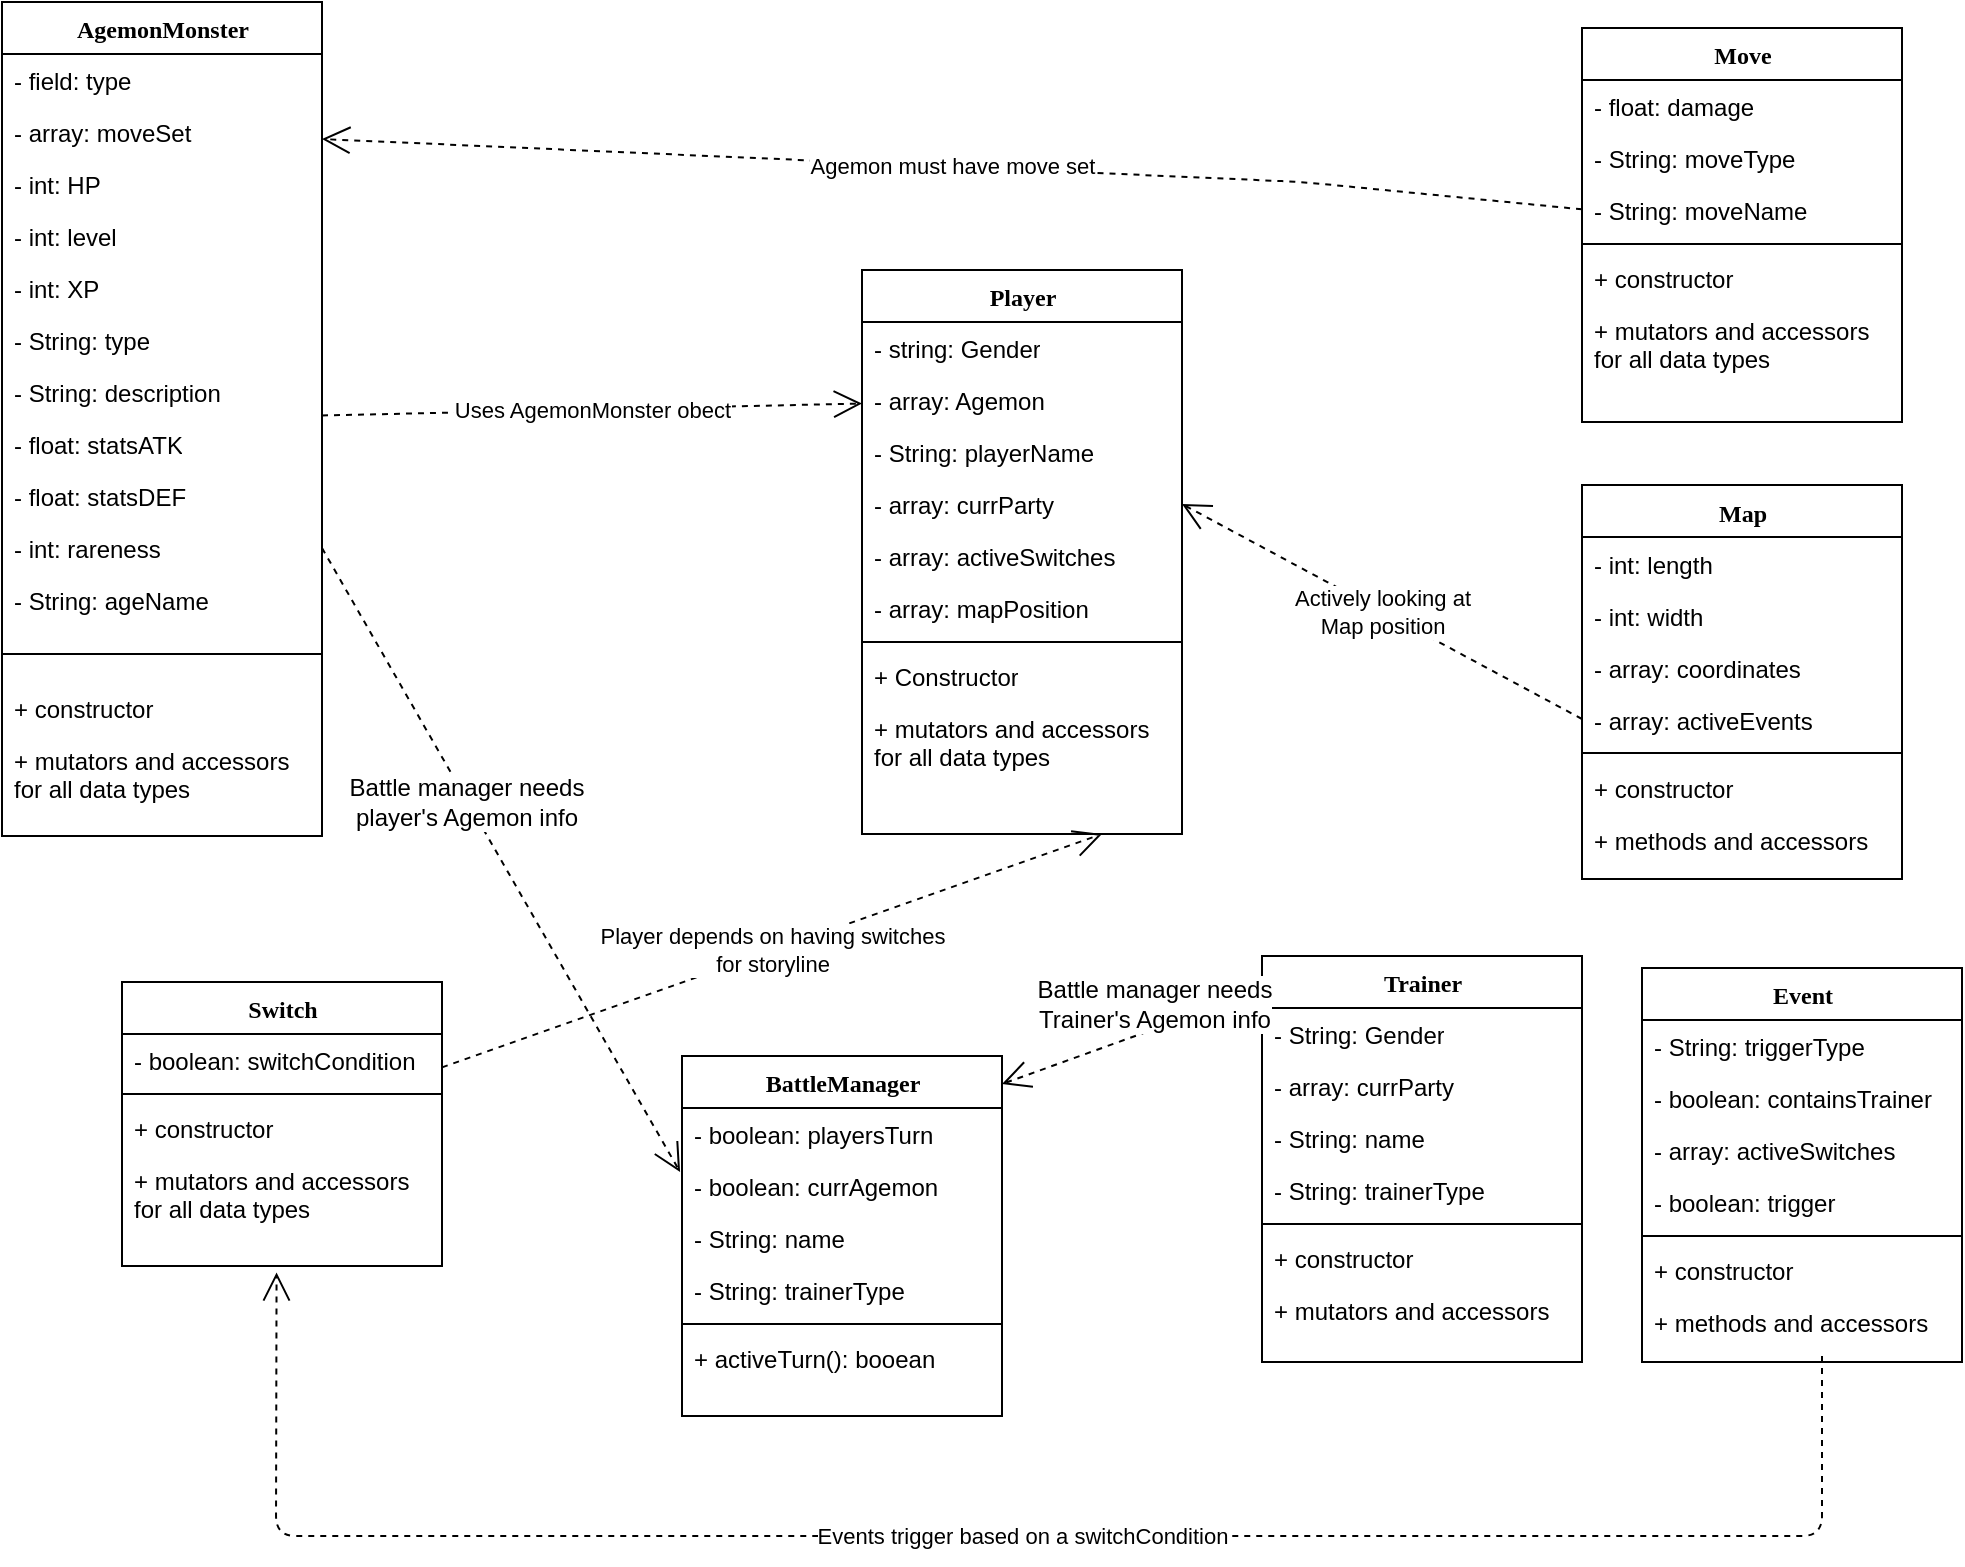 <mxfile version="10.6.1" type="device"><diagram name="Page-1" id="9f46799a-70d6-7492-0946-bef42562c5a5"><mxGraphModel dx="1640" dy="841" grid="1" gridSize="10" guides="1" tooltips="1" connect="1" arrows="1" fold="1" page="1" pageScale="1" pageWidth="1100" pageHeight="850" background="#ffffff" math="0" shadow="0"><root><mxCell id="0"/><mxCell id="1" parent="0"/><mxCell id="78961159f06e98e8-17" value="Player" style="swimlane;html=1;fontStyle=1;align=center;verticalAlign=top;childLayout=stackLayout;horizontal=1;startSize=26;horizontalStack=0;resizeParent=1;resizeLast=0;collapsible=1;marginBottom=0;swimlaneFillColor=#ffffff;rounded=0;shadow=0;comic=0;labelBackgroundColor=none;strokeColor=#000000;strokeWidth=1;fillColor=none;fontFamily=Verdana;fontSize=12;fontColor=#000000;" parent="1" vertex="1"><mxGeometry x="480" y="187" width="160" height="282" as="geometry"/></mxCell><mxCell id="78961159f06e98e8-21" value="- string: Gender" style="text;html=1;strokeColor=none;fillColor=none;align=left;verticalAlign=top;spacingLeft=4;spacingRight=4;whiteSpace=wrap;overflow=hidden;rotatable=0;points=[[0,0.5],[1,0.5]];portConstraint=eastwest;" parent="78961159f06e98e8-17" vertex="1"><mxGeometry y="26" width="160" height="26" as="geometry"/></mxCell><mxCell id="78961159f06e98e8-23" value="- array: Agemon" style="text;html=1;strokeColor=none;fillColor=none;align=left;verticalAlign=top;spacingLeft=4;spacingRight=4;whiteSpace=wrap;overflow=hidden;rotatable=0;points=[[0,0.5],[1,0.5]];portConstraint=eastwest;" parent="78961159f06e98e8-17" vertex="1"><mxGeometry y="52" width="160" height="26" as="geometry"/></mxCell><mxCell id="78961159f06e98e8-25" value="- String: playerName" style="text;html=1;strokeColor=none;fillColor=none;align=left;verticalAlign=top;spacingLeft=4;spacingRight=4;whiteSpace=wrap;overflow=hidden;rotatable=0;points=[[0,0.5],[1,0.5]];portConstraint=eastwest;" parent="78961159f06e98e8-17" vertex="1"><mxGeometry y="78" width="160" height="26" as="geometry"/></mxCell><mxCell id="78961159f06e98e8-26" value="- array: currParty" style="text;html=1;strokeColor=none;fillColor=none;align=left;verticalAlign=top;spacingLeft=4;spacingRight=4;whiteSpace=wrap;overflow=hidden;rotatable=0;points=[[0,0.5],[1,0.5]];portConstraint=eastwest;" parent="78961159f06e98e8-17" vertex="1"><mxGeometry y="104" width="160" height="26" as="geometry"/></mxCell><mxCell id="78961159f06e98e8-24" value="- array: activeSwitches" style="text;html=1;strokeColor=none;fillColor=none;align=left;verticalAlign=top;spacingLeft=4;spacingRight=4;whiteSpace=wrap;overflow=hidden;rotatable=0;points=[[0,0.5],[1,0.5]];portConstraint=eastwest;" parent="78961159f06e98e8-17" vertex="1"><mxGeometry y="130" width="160" height="26" as="geometry"/></mxCell><mxCell id="37anoXIaGExkHQI6Gx-t-56" value="- array: mapPosition" style="text;html=1;strokeColor=none;fillColor=none;align=left;verticalAlign=top;spacingLeft=4;spacingRight=4;whiteSpace=wrap;overflow=hidden;rotatable=0;points=[[0,0.5],[1,0.5]];portConstraint=eastwest;" vertex="1" parent="78961159f06e98e8-17"><mxGeometry y="156" width="160" height="26" as="geometry"/></mxCell><mxCell id="78961159f06e98e8-19" value="" style="line;html=1;strokeWidth=1;fillColor=none;align=left;verticalAlign=middle;spacingTop=-1;spacingLeft=3;spacingRight=3;rotatable=0;labelPosition=right;points=[];portConstraint=eastwest;" parent="78961159f06e98e8-17" vertex="1"><mxGeometry y="182" width="160" height="8" as="geometry"/></mxCell><mxCell id="78961159f06e98e8-20" value="+ Constructor" style="text;html=1;strokeColor=none;fillColor=none;align=left;verticalAlign=top;spacingLeft=4;spacingRight=4;whiteSpace=wrap;overflow=hidden;rotatable=0;points=[[0,0.5],[1,0.5]];portConstraint=eastwest;" parent="78961159f06e98e8-17" vertex="1"><mxGeometry y="190" width="160" height="26" as="geometry"/></mxCell><mxCell id="78961159f06e98e8-27" value="+ mutators and accessors for all data types&lt;br&gt;" style="text;html=1;strokeColor=none;fillColor=none;align=left;verticalAlign=top;spacingLeft=4;spacingRight=4;whiteSpace=wrap;overflow=hidden;rotatable=0;points=[[0,0.5],[1,0.5]];portConstraint=eastwest;" parent="78961159f06e98e8-17" vertex="1"><mxGeometry y="216" width="160" height="40" as="geometry"/></mxCell><mxCell id="78961159f06e98e8-43" value="Event" style="swimlane;html=1;fontStyle=1;align=center;verticalAlign=top;childLayout=stackLayout;horizontal=1;startSize=26;horizontalStack=0;resizeParent=1;resizeLast=0;collapsible=1;marginBottom=0;swimlaneFillColor=#ffffff;rounded=0;shadow=0;comic=0;labelBackgroundColor=none;strokeColor=#000000;strokeWidth=1;fillColor=none;fontFamily=Verdana;fontSize=12;fontColor=#000000;" parent="1" vertex="1"><mxGeometry x="870" y="536" width="160" height="197" as="geometry"/></mxCell><mxCell id="78961159f06e98e8-44" value="- String: triggerType" style="text;html=1;strokeColor=none;fillColor=none;align=left;verticalAlign=top;spacingLeft=4;spacingRight=4;whiteSpace=wrap;overflow=hidden;rotatable=0;points=[[0,0.5],[1,0.5]];portConstraint=eastwest;" parent="78961159f06e98e8-43" vertex="1"><mxGeometry y="26" width="160" height="26" as="geometry"/></mxCell><mxCell id="78961159f06e98e8-45" value="- boolean: containsTrainer" style="text;html=1;strokeColor=none;fillColor=none;align=left;verticalAlign=top;spacingLeft=4;spacingRight=4;whiteSpace=wrap;overflow=hidden;rotatable=0;points=[[0,0.5],[1,0.5]];portConstraint=eastwest;" parent="78961159f06e98e8-43" vertex="1"><mxGeometry y="52" width="160" height="26" as="geometry"/></mxCell><mxCell id="78961159f06e98e8-49" value="- array: activeSwitches" style="text;html=1;strokeColor=none;fillColor=none;align=left;verticalAlign=top;spacingLeft=4;spacingRight=4;whiteSpace=wrap;overflow=hidden;rotatable=0;points=[[0,0.5],[1,0.5]];portConstraint=eastwest;" parent="78961159f06e98e8-43" vertex="1"><mxGeometry y="78" width="160" height="26" as="geometry"/></mxCell><mxCell id="78961159f06e98e8-50" value="- boolean: trigger&amp;nbsp;" style="text;html=1;strokeColor=none;fillColor=none;align=left;verticalAlign=top;spacingLeft=4;spacingRight=4;whiteSpace=wrap;overflow=hidden;rotatable=0;points=[[0,0.5],[1,0.5]];portConstraint=eastwest;" parent="78961159f06e98e8-43" vertex="1"><mxGeometry y="104" width="160" height="26" as="geometry"/></mxCell><mxCell id="78961159f06e98e8-51" value="" style="line;html=1;strokeWidth=1;fillColor=none;align=left;verticalAlign=middle;spacingTop=-1;spacingLeft=3;spacingRight=3;rotatable=0;labelPosition=right;points=[];portConstraint=eastwest;" parent="78961159f06e98e8-43" vertex="1"><mxGeometry y="130" width="160" height="8" as="geometry"/></mxCell><mxCell id="78961159f06e98e8-52" value="+ constructor" style="text;html=1;strokeColor=none;fillColor=none;align=left;verticalAlign=top;spacingLeft=4;spacingRight=4;whiteSpace=wrap;overflow=hidden;rotatable=0;points=[[0,0.5],[1,0.5]];portConstraint=eastwest;" parent="78961159f06e98e8-43" vertex="1"><mxGeometry y="138" width="160" height="26" as="geometry"/></mxCell><mxCell id="78961159f06e98e8-53" value="+ methods and accessors" style="text;html=1;strokeColor=none;fillColor=none;align=left;verticalAlign=top;spacingLeft=4;spacingRight=4;whiteSpace=wrap;overflow=hidden;rotatable=0;points=[[0,0.5],[1,0.5]];portConstraint=eastwest;" parent="78961159f06e98e8-43" vertex="1"><mxGeometry y="164" width="160" height="26" as="geometry"/></mxCell><mxCell id="37anoXIaGExkHQI6Gx-t-1" value="AgemonMonster" style="swimlane;html=1;fontStyle=1;align=center;verticalAlign=top;childLayout=stackLayout;horizontal=1;startSize=26;horizontalStack=0;resizeParent=1;resizeLast=0;collapsible=1;marginBottom=0;swimlaneFillColor=#ffffff;rounded=0;shadow=0;comic=0;labelBackgroundColor=none;strokeColor=#000000;strokeWidth=1;fillColor=none;fontFamily=Verdana;fontSize=12;fontColor=#000000;" vertex="1" parent="1"><mxGeometry x="50" y="53" width="160" height="417" as="geometry"/></mxCell><mxCell id="37anoXIaGExkHQI6Gx-t-4" value="-&amp;nbsp;field: type" style="text;html=1;strokeColor=none;fillColor=none;align=left;verticalAlign=top;spacingLeft=4;spacingRight=4;whiteSpace=wrap;overflow=hidden;rotatable=0;points=[[0,0.5],[1,0.5]];portConstraint=eastwest;" vertex="1" parent="37anoXIaGExkHQI6Gx-t-1"><mxGeometry y="26" width="160" height="26" as="geometry"/></mxCell><mxCell id="37anoXIaGExkHQI6Gx-t-2" value="- array: moveSet" style="text;html=1;strokeColor=none;fillColor=none;align=left;verticalAlign=top;spacingLeft=4;spacingRight=4;whiteSpace=wrap;overflow=hidden;rotatable=0;points=[[0,0.5],[1,0.5]];portConstraint=eastwest;" vertex="1" parent="37anoXIaGExkHQI6Gx-t-1"><mxGeometry y="52" width="160" height="26" as="geometry"/></mxCell><mxCell id="37anoXIaGExkHQI6Gx-t-3" value="- int: HP&lt;br&gt;" style="text;html=1;strokeColor=none;fillColor=none;align=left;verticalAlign=top;spacingLeft=4;spacingRight=4;whiteSpace=wrap;overflow=hidden;rotatable=0;points=[[0,0.5],[1,0.5]];portConstraint=eastwest;" vertex="1" parent="37anoXIaGExkHQI6Gx-t-1"><mxGeometry y="78" width="160" height="26" as="geometry"/></mxCell><mxCell id="37anoXIaGExkHQI6Gx-t-5" value="- int: level" style="text;html=1;strokeColor=none;fillColor=none;align=left;verticalAlign=top;spacingLeft=4;spacingRight=4;whiteSpace=wrap;overflow=hidden;rotatable=0;points=[[0,0.5],[1,0.5]];portConstraint=eastwest;" vertex="1" parent="37anoXIaGExkHQI6Gx-t-1"><mxGeometry y="104" width="160" height="26" as="geometry"/></mxCell><mxCell id="37anoXIaGExkHQI6Gx-t-20" value="- int: XP" style="text;html=1;strokeColor=none;fillColor=none;align=left;verticalAlign=top;spacingLeft=4;spacingRight=4;whiteSpace=wrap;overflow=hidden;rotatable=0;points=[[0,0.5],[1,0.5]];portConstraint=eastwest;" vertex="1" parent="37anoXIaGExkHQI6Gx-t-1"><mxGeometry y="130" width="160" height="26" as="geometry"/></mxCell><mxCell id="37anoXIaGExkHQI6Gx-t-21" value="- String: type&lt;br&gt;" style="text;html=1;strokeColor=none;fillColor=none;align=left;verticalAlign=top;spacingLeft=4;spacingRight=4;whiteSpace=wrap;overflow=hidden;rotatable=0;points=[[0,0.5],[1,0.5]];portConstraint=eastwest;" vertex="1" parent="37anoXIaGExkHQI6Gx-t-1"><mxGeometry y="156" width="160" height="26" as="geometry"/></mxCell><mxCell id="37anoXIaGExkHQI6Gx-t-22" value="- String: description" style="text;html=1;strokeColor=none;fillColor=none;align=left;verticalAlign=top;spacingLeft=4;spacingRight=4;whiteSpace=wrap;overflow=hidden;rotatable=0;points=[[0,0.5],[1,0.5]];portConstraint=eastwest;" vertex="1" parent="37anoXIaGExkHQI6Gx-t-1"><mxGeometry y="182" width="160" height="26" as="geometry"/></mxCell><mxCell id="37anoXIaGExkHQI6Gx-t-23" value="- float: statsATK" style="text;html=1;strokeColor=none;fillColor=none;align=left;verticalAlign=top;spacingLeft=4;spacingRight=4;whiteSpace=wrap;overflow=hidden;rotatable=0;points=[[0,0.5],[1,0.5]];portConstraint=eastwest;" vertex="1" parent="37anoXIaGExkHQI6Gx-t-1"><mxGeometry y="208" width="160" height="26" as="geometry"/></mxCell><mxCell id="37anoXIaGExkHQI6Gx-t-24" value="- float: statsDEF" style="text;html=1;strokeColor=none;fillColor=none;align=left;verticalAlign=top;spacingLeft=4;spacingRight=4;whiteSpace=wrap;overflow=hidden;rotatable=0;points=[[0,0.5],[1,0.5]];portConstraint=eastwest;" vertex="1" parent="37anoXIaGExkHQI6Gx-t-1"><mxGeometry y="234" width="160" height="26" as="geometry"/></mxCell><mxCell id="37anoXIaGExkHQI6Gx-t-25" value="- int: rareness" style="text;html=1;strokeColor=none;fillColor=none;align=left;verticalAlign=top;spacingLeft=4;spacingRight=4;whiteSpace=wrap;overflow=hidden;rotatable=0;points=[[0,0.5],[1,0.5]];portConstraint=eastwest;" vertex="1" parent="37anoXIaGExkHQI6Gx-t-1"><mxGeometry y="260" width="160" height="26" as="geometry"/></mxCell><mxCell id="37anoXIaGExkHQI6Gx-t-26" value="- String: ageName" style="text;html=1;strokeColor=none;fillColor=none;align=left;verticalAlign=top;spacingLeft=4;spacingRight=4;whiteSpace=wrap;overflow=hidden;rotatable=0;points=[[0,0.5],[1,0.5]];portConstraint=eastwest;" vertex="1" parent="37anoXIaGExkHQI6Gx-t-1"><mxGeometry y="286" width="160" height="26" as="geometry"/></mxCell><mxCell id="37anoXIaGExkHQI6Gx-t-6" value="" style="line;html=1;strokeWidth=1;fillColor=none;align=left;verticalAlign=middle;spacingTop=-1;spacingLeft=3;spacingRight=3;rotatable=0;labelPosition=right;points=[];portConstraint=eastwest;" vertex="1" parent="37anoXIaGExkHQI6Gx-t-1"><mxGeometry y="312" width="160" height="28" as="geometry"/></mxCell><mxCell id="37anoXIaGExkHQI6Gx-t-8" value="+ constructor" style="text;html=1;strokeColor=none;fillColor=none;align=left;verticalAlign=top;spacingLeft=4;spacingRight=4;whiteSpace=wrap;overflow=hidden;rotatable=0;points=[[0,0.5],[1,0.5]];portConstraint=eastwest;" vertex="1" parent="37anoXIaGExkHQI6Gx-t-1"><mxGeometry y="340" width="160" height="26" as="geometry"/></mxCell><mxCell id="37anoXIaGExkHQI6Gx-t-7" value="+ mutators and accessors for all data types&lt;br&gt;&lt;br&gt;" style="text;html=1;strokeColor=none;fillColor=none;align=left;verticalAlign=top;spacingLeft=4;spacingRight=4;whiteSpace=wrap;overflow=hidden;rotatable=0;points=[[0,0.5],[1,0.5]];portConstraint=eastwest;" vertex="1" parent="37anoXIaGExkHQI6Gx-t-1"><mxGeometry y="366" width="160" height="38" as="geometry"/></mxCell><mxCell id="37anoXIaGExkHQI6Gx-t-9" value="Move" style="swimlane;html=1;fontStyle=1;align=center;verticalAlign=top;childLayout=stackLayout;horizontal=1;startSize=26;horizontalStack=0;resizeParent=1;resizeLast=0;collapsible=1;marginBottom=0;swimlaneFillColor=#ffffff;rounded=0;shadow=0;comic=0;labelBackgroundColor=none;strokeColor=#000000;strokeWidth=1;fillColor=none;fontFamily=Verdana;fontSize=12;fontColor=#000000;" vertex="1" parent="1"><mxGeometry x="840" y="66" width="160" height="197" as="geometry"/></mxCell><mxCell id="37anoXIaGExkHQI6Gx-t-10" value="- float: damage" style="text;html=1;strokeColor=none;fillColor=none;align=left;verticalAlign=top;spacingLeft=4;spacingRight=4;whiteSpace=wrap;overflow=hidden;rotatable=0;points=[[0,0.5],[1,0.5]];portConstraint=eastwest;" vertex="1" parent="37anoXIaGExkHQI6Gx-t-9"><mxGeometry y="26" width="160" height="26" as="geometry"/></mxCell><mxCell id="37anoXIaGExkHQI6Gx-t-11" value="- String: moveType" style="text;html=1;strokeColor=none;fillColor=none;align=left;verticalAlign=top;spacingLeft=4;spacingRight=4;whiteSpace=wrap;overflow=hidden;rotatable=0;points=[[0,0.5],[1,0.5]];portConstraint=eastwest;" vertex="1" parent="37anoXIaGExkHQI6Gx-t-9"><mxGeometry y="52" width="160" height="26" as="geometry"/></mxCell><mxCell id="37anoXIaGExkHQI6Gx-t-12" value="- String: moveName" style="text;html=1;strokeColor=none;fillColor=none;align=left;verticalAlign=top;spacingLeft=4;spacingRight=4;whiteSpace=wrap;overflow=hidden;rotatable=0;points=[[0,0.5],[1,0.5]];portConstraint=eastwest;" vertex="1" parent="37anoXIaGExkHQI6Gx-t-9"><mxGeometry y="78" width="160" height="26" as="geometry"/></mxCell><mxCell id="37anoXIaGExkHQI6Gx-t-14" value="" style="line;html=1;strokeWidth=1;fillColor=none;align=left;verticalAlign=middle;spacingTop=-1;spacingLeft=3;spacingRight=3;rotatable=0;labelPosition=right;points=[];portConstraint=eastwest;" vertex="1" parent="37anoXIaGExkHQI6Gx-t-9"><mxGeometry y="104" width="160" height="8" as="geometry"/></mxCell><mxCell id="37anoXIaGExkHQI6Gx-t-15" value="+ constructor" style="text;html=1;strokeColor=none;fillColor=none;align=left;verticalAlign=top;spacingLeft=4;spacingRight=4;whiteSpace=wrap;overflow=hidden;rotatable=0;points=[[0,0.5],[1,0.5]];portConstraint=eastwest;" vertex="1" parent="37anoXIaGExkHQI6Gx-t-9"><mxGeometry y="112" width="160" height="26" as="geometry"/></mxCell><mxCell id="37anoXIaGExkHQI6Gx-t-16" value="+ mutators and accessors for all data types" style="text;html=1;strokeColor=none;fillColor=none;align=left;verticalAlign=top;spacingLeft=4;spacingRight=4;whiteSpace=wrap;overflow=hidden;rotatable=0;points=[[0,0.5],[1,0.5]];portConstraint=eastwest;" vertex="1" parent="37anoXIaGExkHQI6Gx-t-9"><mxGeometry y="138" width="160" height="42" as="geometry"/></mxCell><mxCell id="37anoXIaGExkHQI6Gx-t-27" value="Trainer" style="swimlane;html=1;fontStyle=1;align=center;verticalAlign=top;childLayout=stackLayout;horizontal=1;startSize=26;horizontalStack=0;resizeParent=1;resizeLast=0;collapsible=1;marginBottom=0;swimlaneFillColor=#ffffff;rounded=0;shadow=0;comic=0;labelBackgroundColor=none;strokeColor=#000000;strokeWidth=1;fillColor=none;fontFamily=Verdana;fontSize=12;fontColor=#000000;" vertex="1" parent="1"><mxGeometry x="680" y="530" width="160" height="203" as="geometry"/></mxCell><mxCell id="37anoXIaGExkHQI6Gx-t-28" value="- String: Gender" style="text;html=1;strokeColor=none;fillColor=none;align=left;verticalAlign=top;spacingLeft=4;spacingRight=4;whiteSpace=wrap;overflow=hidden;rotatable=0;points=[[0,0.5],[1,0.5]];portConstraint=eastwest;" vertex="1" parent="37anoXIaGExkHQI6Gx-t-27"><mxGeometry y="26" width="160" height="26" as="geometry"/></mxCell><mxCell id="37anoXIaGExkHQI6Gx-t-29" value="- array: currParty" style="text;html=1;strokeColor=none;fillColor=none;align=left;verticalAlign=top;spacingLeft=4;spacingRight=4;whiteSpace=wrap;overflow=hidden;rotatable=0;points=[[0,0.5],[1,0.5]];portConstraint=eastwest;" vertex="1" parent="37anoXIaGExkHQI6Gx-t-27"><mxGeometry y="52" width="160" height="26" as="geometry"/></mxCell><mxCell id="37anoXIaGExkHQI6Gx-t-30" value="- String: name" style="text;html=1;strokeColor=none;fillColor=none;align=left;verticalAlign=top;spacingLeft=4;spacingRight=4;whiteSpace=wrap;overflow=hidden;rotatable=0;points=[[0,0.5],[1,0.5]];portConstraint=eastwest;" vertex="1" parent="37anoXIaGExkHQI6Gx-t-27"><mxGeometry y="78" width="160" height="26" as="geometry"/></mxCell><mxCell id="37anoXIaGExkHQI6Gx-t-31" value="- String: trainerType" style="text;html=1;strokeColor=none;fillColor=none;align=left;verticalAlign=top;spacingLeft=4;spacingRight=4;whiteSpace=wrap;overflow=hidden;rotatable=0;points=[[0,0.5],[1,0.5]];portConstraint=eastwest;" vertex="1" parent="37anoXIaGExkHQI6Gx-t-27"><mxGeometry y="104" width="160" height="26" as="geometry"/></mxCell><mxCell id="37anoXIaGExkHQI6Gx-t-32" value="" style="line;html=1;strokeWidth=1;fillColor=none;align=left;verticalAlign=middle;spacingTop=-1;spacingLeft=3;spacingRight=3;rotatable=0;labelPosition=right;points=[];portConstraint=eastwest;" vertex="1" parent="37anoXIaGExkHQI6Gx-t-27"><mxGeometry y="130" width="160" height="8" as="geometry"/></mxCell><mxCell id="37anoXIaGExkHQI6Gx-t-33" value="+ constructor" style="text;html=1;strokeColor=none;fillColor=none;align=left;verticalAlign=top;spacingLeft=4;spacingRight=4;whiteSpace=wrap;overflow=hidden;rotatable=0;points=[[0,0.5],[1,0.5]];portConstraint=eastwest;" vertex="1" parent="37anoXIaGExkHQI6Gx-t-27"><mxGeometry y="138" width="160" height="26" as="geometry"/></mxCell><mxCell id="37anoXIaGExkHQI6Gx-t-34" value="+ mutators and accessors" style="text;html=1;strokeColor=none;fillColor=none;align=left;verticalAlign=top;spacingLeft=4;spacingRight=4;whiteSpace=wrap;overflow=hidden;rotatable=0;points=[[0,0.5],[1,0.5]];portConstraint=eastwest;" vertex="1" parent="37anoXIaGExkHQI6Gx-t-27"><mxGeometry y="164" width="160" height="36" as="geometry"/></mxCell><mxCell id="37anoXIaGExkHQI6Gx-t-35" value="Switch" style="swimlane;html=1;fontStyle=1;align=center;verticalAlign=top;childLayout=stackLayout;horizontal=1;startSize=26;horizontalStack=0;resizeParent=1;resizeLast=0;collapsible=1;marginBottom=0;swimlaneFillColor=#ffffff;rounded=0;shadow=0;comic=0;labelBackgroundColor=none;strokeColor=#000000;strokeWidth=1;fillColor=none;fontFamily=Verdana;fontSize=12;fontColor=#000000;" vertex="1" parent="1"><mxGeometry x="110" y="543" width="160" height="142" as="geometry"/></mxCell><mxCell id="37anoXIaGExkHQI6Gx-t-36" value="- boolean: switchCondition" style="text;html=1;strokeColor=none;fillColor=none;align=left;verticalAlign=top;spacingLeft=4;spacingRight=4;whiteSpace=wrap;overflow=hidden;rotatable=0;points=[[0,0.5],[1,0.5]];portConstraint=eastwest;" vertex="1" parent="37anoXIaGExkHQI6Gx-t-35"><mxGeometry y="26" width="160" height="26" as="geometry"/></mxCell><mxCell id="37anoXIaGExkHQI6Gx-t-40" value="" style="line;html=1;strokeWidth=1;fillColor=none;align=left;verticalAlign=middle;spacingTop=-1;spacingLeft=3;spacingRight=3;rotatable=0;labelPosition=right;points=[];portConstraint=eastwest;" vertex="1" parent="37anoXIaGExkHQI6Gx-t-35"><mxGeometry y="52" width="160" height="8" as="geometry"/></mxCell><mxCell id="37anoXIaGExkHQI6Gx-t-41" value="+ constructor" style="text;html=1;strokeColor=none;fillColor=none;align=left;verticalAlign=top;spacingLeft=4;spacingRight=4;whiteSpace=wrap;overflow=hidden;rotatable=0;points=[[0,0.5],[1,0.5]];portConstraint=eastwest;" vertex="1" parent="37anoXIaGExkHQI6Gx-t-35"><mxGeometry y="60" width="160" height="26" as="geometry"/></mxCell><mxCell id="37anoXIaGExkHQI6Gx-t-42" value="+ mutators and accessors for all data types" style="text;html=1;strokeColor=none;fillColor=none;align=left;verticalAlign=top;spacingLeft=4;spacingRight=4;whiteSpace=wrap;overflow=hidden;rotatable=0;points=[[0,0.5],[1,0.5]];portConstraint=eastwest;" vertex="1" parent="37anoXIaGExkHQI6Gx-t-35"><mxGeometry y="86" width="160" height="56" as="geometry"/></mxCell><mxCell id="37anoXIaGExkHQI6Gx-t-43" value="Map" style="swimlane;html=1;fontStyle=1;align=center;verticalAlign=top;childLayout=stackLayout;horizontal=1;startSize=26;horizontalStack=0;resizeParent=1;resizeLast=0;collapsible=1;marginBottom=0;swimlaneFillColor=#ffffff;rounded=0;shadow=0;comic=0;labelBackgroundColor=none;strokeColor=#000000;strokeWidth=1;fillColor=none;fontFamily=Verdana;fontSize=12;fontColor=#000000;" vertex="1" parent="1"><mxGeometry x="840" y="294.5" width="160" height="197" as="geometry"/></mxCell><mxCell id="37anoXIaGExkHQI6Gx-t-44" value="- int: length" style="text;html=1;strokeColor=none;fillColor=none;align=left;verticalAlign=top;spacingLeft=4;spacingRight=4;whiteSpace=wrap;overflow=hidden;rotatable=0;points=[[0,0.5],[1,0.5]];portConstraint=eastwest;" vertex="1" parent="37anoXIaGExkHQI6Gx-t-43"><mxGeometry y="26" width="160" height="26" as="geometry"/></mxCell><mxCell id="37anoXIaGExkHQI6Gx-t-45" value="- int: width" style="text;html=1;strokeColor=none;fillColor=none;align=left;verticalAlign=top;spacingLeft=4;spacingRight=4;whiteSpace=wrap;overflow=hidden;rotatable=0;points=[[0,0.5],[1,0.5]];portConstraint=eastwest;" vertex="1" parent="37anoXIaGExkHQI6Gx-t-43"><mxGeometry y="52" width="160" height="26" as="geometry"/></mxCell><mxCell id="37anoXIaGExkHQI6Gx-t-46" value="- array: coordinates" style="text;html=1;strokeColor=none;fillColor=none;align=left;verticalAlign=top;spacingLeft=4;spacingRight=4;whiteSpace=wrap;overflow=hidden;rotatable=0;points=[[0,0.5],[1,0.5]];portConstraint=eastwest;" vertex="1" parent="37anoXIaGExkHQI6Gx-t-43"><mxGeometry y="78" width="160" height="26" as="geometry"/></mxCell><mxCell id="37anoXIaGExkHQI6Gx-t-47" value="- array: activeEvents" style="text;html=1;strokeColor=none;fillColor=none;align=left;verticalAlign=top;spacingLeft=4;spacingRight=4;whiteSpace=wrap;overflow=hidden;rotatable=0;points=[[0,0.5],[1,0.5]];portConstraint=eastwest;" vertex="1" parent="37anoXIaGExkHQI6Gx-t-43"><mxGeometry y="104" width="160" height="26" as="geometry"/></mxCell><mxCell id="37anoXIaGExkHQI6Gx-t-48" value="" style="line;html=1;strokeWidth=1;fillColor=none;align=left;verticalAlign=middle;spacingTop=-1;spacingLeft=3;spacingRight=3;rotatable=0;labelPosition=right;points=[];portConstraint=eastwest;" vertex="1" parent="37anoXIaGExkHQI6Gx-t-43"><mxGeometry y="130" width="160" height="8" as="geometry"/></mxCell><mxCell id="37anoXIaGExkHQI6Gx-t-49" value="+ constructor" style="text;html=1;strokeColor=none;fillColor=none;align=left;verticalAlign=top;spacingLeft=4;spacingRight=4;whiteSpace=wrap;overflow=hidden;rotatable=0;points=[[0,0.5],[1,0.5]];portConstraint=eastwest;" vertex="1" parent="37anoXIaGExkHQI6Gx-t-43"><mxGeometry y="138" width="160" height="26" as="geometry"/></mxCell><mxCell id="37anoXIaGExkHQI6Gx-t-50" value="+ methods and accessors" style="text;html=1;strokeColor=none;fillColor=none;align=left;verticalAlign=top;spacingLeft=4;spacingRight=4;whiteSpace=wrap;overflow=hidden;rotatable=0;points=[[0,0.5],[1,0.5]];portConstraint=eastwest;" vertex="1" parent="37anoXIaGExkHQI6Gx-t-43"><mxGeometry y="164" width="160" height="26" as="geometry"/></mxCell><mxCell id="37anoXIaGExkHQI6Gx-t-52" value="Uses AgemonMonster obect" style="endArrow=open;endSize=12;dashed=1;html=1;" edge="1" parent="1" source="37anoXIaGExkHQI6Gx-t-1" target="78961159f06e98e8-23"><mxGeometry width="160" relative="1" as="geometry"><mxPoint x="250" y="147.5" as="sourcePoint"/><mxPoint x="380" y="330" as="targetPoint"/></mxGeometry></mxCell><mxCell id="37anoXIaGExkHQI6Gx-t-54" value="Player depends on having switches&lt;br&gt;for storyline&lt;br&gt;" style="endArrow=open;endSize=12;dashed=1;html=1;entryX=0.75;entryY=1;entryDx=0;entryDy=0;" edge="1" parent="1" source="37anoXIaGExkHQI6Gx-t-35" target="78961159f06e98e8-17"><mxGeometry width="160" relative="1" as="geometry"><mxPoint x="170" y="340" as="sourcePoint"/><mxPoint x="320" y="410" as="targetPoint"/></mxGeometry></mxCell><mxCell id="37anoXIaGExkHQI6Gx-t-55" value="Agemon must have move set&lt;br&gt;" style="endArrow=open;endSize=12;dashed=1;html=1;" edge="1" parent="1" source="37anoXIaGExkHQI6Gx-t-9" target="37anoXIaGExkHQI6Gx-t-2"><mxGeometry width="160" relative="1" as="geometry"><mxPoint x="610" y="143" as="sourcePoint"/><mxPoint x="660" y="40" as="targetPoint"/><Array as="points"><mxPoint x="700" y="143"/></Array></mxGeometry></mxCell><mxCell id="37anoXIaGExkHQI6Gx-t-57" value="BattleManager" style="swimlane;html=1;fontStyle=1;align=center;verticalAlign=top;childLayout=stackLayout;horizontal=1;startSize=26;horizontalStack=0;resizeParent=1;resizeLast=0;collapsible=1;marginBottom=0;swimlaneFillColor=#ffffff;rounded=0;shadow=0;comic=0;labelBackgroundColor=none;strokeColor=#000000;strokeWidth=1;fillColor=none;fontFamily=Verdana;fontSize=12;fontColor=#000000;" vertex="1" parent="1"><mxGeometry x="390" y="580" width="160" height="180" as="geometry"/></mxCell><mxCell id="37anoXIaGExkHQI6Gx-t-58" value="- boolean: playersTurn" style="text;html=1;strokeColor=none;fillColor=none;align=left;verticalAlign=top;spacingLeft=4;spacingRight=4;whiteSpace=wrap;overflow=hidden;rotatable=0;points=[[0,0.5],[1,0.5]];portConstraint=eastwest;" vertex="1" parent="37anoXIaGExkHQI6Gx-t-57"><mxGeometry y="26" width="160" height="26" as="geometry"/></mxCell><mxCell id="37anoXIaGExkHQI6Gx-t-59" value="- boolean: currAgemon" style="text;html=1;strokeColor=none;fillColor=none;align=left;verticalAlign=top;spacingLeft=4;spacingRight=4;whiteSpace=wrap;overflow=hidden;rotatable=0;points=[[0,0.5],[1,0.5]];portConstraint=eastwest;" vertex="1" parent="37anoXIaGExkHQI6Gx-t-57"><mxGeometry y="52" width="160" height="26" as="geometry"/></mxCell><mxCell id="37anoXIaGExkHQI6Gx-t-60" value="- String: name" style="text;html=1;strokeColor=none;fillColor=none;align=left;verticalAlign=top;spacingLeft=4;spacingRight=4;whiteSpace=wrap;overflow=hidden;rotatable=0;points=[[0,0.5],[1,0.5]];portConstraint=eastwest;" vertex="1" parent="37anoXIaGExkHQI6Gx-t-57"><mxGeometry y="78" width="160" height="26" as="geometry"/></mxCell><mxCell id="37anoXIaGExkHQI6Gx-t-61" value="- String: trainerType" style="text;html=1;strokeColor=none;fillColor=none;align=left;verticalAlign=top;spacingLeft=4;spacingRight=4;whiteSpace=wrap;overflow=hidden;rotatable=0;points=[[0,0.5],[1,0.5]];portConstraint=eastwest;" vertex="1" parent="37anoXIaGExkHQI6Gx-t-57"><mxGeometry y="104" width="160" height="26" as="geometry"/></mxCell><mxCell id="37anoXIaGExkHQI6Gx-t-62" value="" style="line;html=1;strokeWidth=1;fillColor=none;align=left;verticalAlign=middle;spacingTop=-1;spacingLeft=3;spacingRight=3;rotatable=0;labelPosition=right;points=[];portConstraint=eastwest;" vertex="1" parent="37anoXIaGExkHQI6Gx-t-57"><mxGeometry y="130" width="160" height="8" as="geometry"/></mxCell><mxCell id="37anoXIaGExkHQI6Gx-t-64" value="+ activeTurn(): booean" style="text;html=1;strokeColor=none;fillColor=none;align=left;verticalAlign=top;spacingLeft=4;spacingRight=4;whiteSpace=wrap;overflow=hidden;rotatable=0;points=[[0,0.5],[1,0.5]];portConstraint=eastwest;" vertex="1" parent="37anoXIaGExkHQI6Gx-t-57"><mxGeometry y="138" width="160" height="36" as="geometry"/></mxCell><mxCell id="37anoXIaGExkHQI6Gx-t-66" value="" style="endArrow=open;endSize=12;dashed=1;html=1;entryX=-0.006;entryY=0.231;entryDx=0;entryDy=0;entryPerimeter=0;exitX=1;exitY=0.5;exitDx=0;exitDy=0;" edge="1" parent="1" source="37anoXIaGExkHQI6Gx-t-25" target="37anoXIaGExkHQI6Gx-t-59"><mxGeometry width="160" relative="1" as="geometry"><mxPoint x="200" y="325.5" as="sourcePoint"/><mxPoint x="360" y="325.5" as="targetPoint"/></mxGeometry></mxCell><mxCell id="37anoXIaGExkHQI6Gx-t-67" value="Battle manager needs&lt;br&gt;player's Agemon info&lt;br&gt;" style="text;html=1;resizable=0;points=[];align=center;verticalAlign=middle;labelBackgroundColor=#ffffff;" vertex="1" connectable="0" parent="37anoXIaGExkHQI6Gx-t-66"><mxGeometry x="-0.195" y="-1" relative="1" as="geometry"><mxPoint as="offset"/></mxGeometry></mxCell><mxCell id="37anoXIaGExkHQI6Gx-t-68" value="" style="endArrow=open;endSize=12;dashed=1;html=1;entryX=1;entryY=0.078;entryDx=0;entryDy=0;entryPerimeter=0;exitX=-0.006;exitY=0.086;exitDx=0;exitDy=0;exitPerimeter=0;" edge="1" parent="1" source="37anoXIaGExkHQI6Gx-t-27" target="37anoXIaGExkHQI6Gx-t-57"><mxGeometry width="160" relative="1" as="geometry"><mxPoint x="780.034" y="634.103" as="sourcePoint"/><mxPoint x="959.345" y="945.828" as="targetPoint"/></mxGeometry></mxCell><mxCell id="37anoXIaGExkHQI6Gx-t-69" value="Battle manager needs&lt;br&gt;Trainer's Agemon info&lt;br&gt;" style="text;html=1;resizable=0;points=[];align=center;verticalAlign=middle;labelBackgroundColor=#ffffff;" vertex="1" connectable="0" parent="37anoXIaGExkHQI6Gx-t-68"><mxGeometry x="-0.195" y="-1" relative="1" as="geometry"><mxPoint x="-1.5" y="-11.5" as="offset"/></mxGeometry></mxCell><mxCell id="37anoXIaGExkHQI6Gx-t-70" value="Events trigger based on a switchCondition" style="endArrow=open;endSize=12;dashed=1;html=1;entryX=0.483;entryY=1.057;entryDx=0;entryDy=0;entryPerimeter=0;" edge="1" parent="1" target="37anoXIaGExkHQI6Gx-t-42"><mxGeometry x="-0.015" width="160" relative="1" as="geometry"><mxPoint x="960" y="730" as="sourcePoint"/><mxPoint x="280" y="750" as="targetPoint"/><Array as="points"><mxPoint x="960" y="820"/><mxPoint x="187" y="820"/></Array><mxPoint as="offset"/></mxGeometry></mxCell><mxCell id="37anoXIaGExkHQI6Gx-t-76" value="Actively looking at&lt;br&gt;Map position&lt;br&gt;" style="endArrow=open;endSize=12;dashed=1;html=1;entryX=1;entryY=0.5;entryDx=0;entryDy=0;exitX=0;exitY=0.5;exitDx=0;exitDy=0;" edge="1" parent="1" source="37anoXIaGExkHQI6Gx-t-47" target="78961159f06e98e8-26"><mxGeometry width="160" relative="1" as="geometry"><mxPoint x="650" y="471" as="sourcePoint"/><mxPoint x="810" y="471" as="targetPoint"/></mxGeometry></mxCell></root></mxGraphModel></diagram></mxfile>